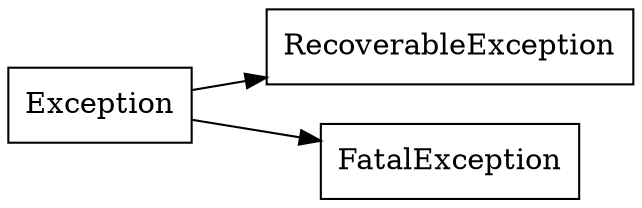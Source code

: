 strict digraph class_diagram {
  rankdir=LR;
  TypeRecoverableException[
    label="RecoverableException",
    URL="RecoverableException.html",
    tooltip="com.sekati.except.RecoverableException",
    shape="record"
  ];
  TypeFatalException[
    label="FatalException",
    URL="FatalException.html",
    tooltip="com.sekati.except.FatalException",
    shape="record"
  ];
  TypeException[
    label="Exception",
    URL="Exception.html",
    tooltip="com.sekati.except.Exception",
    shape="record"
  ];
  TypeException -> TypeRecoverableException;
  TypeException -> TypeFatalException;
}
